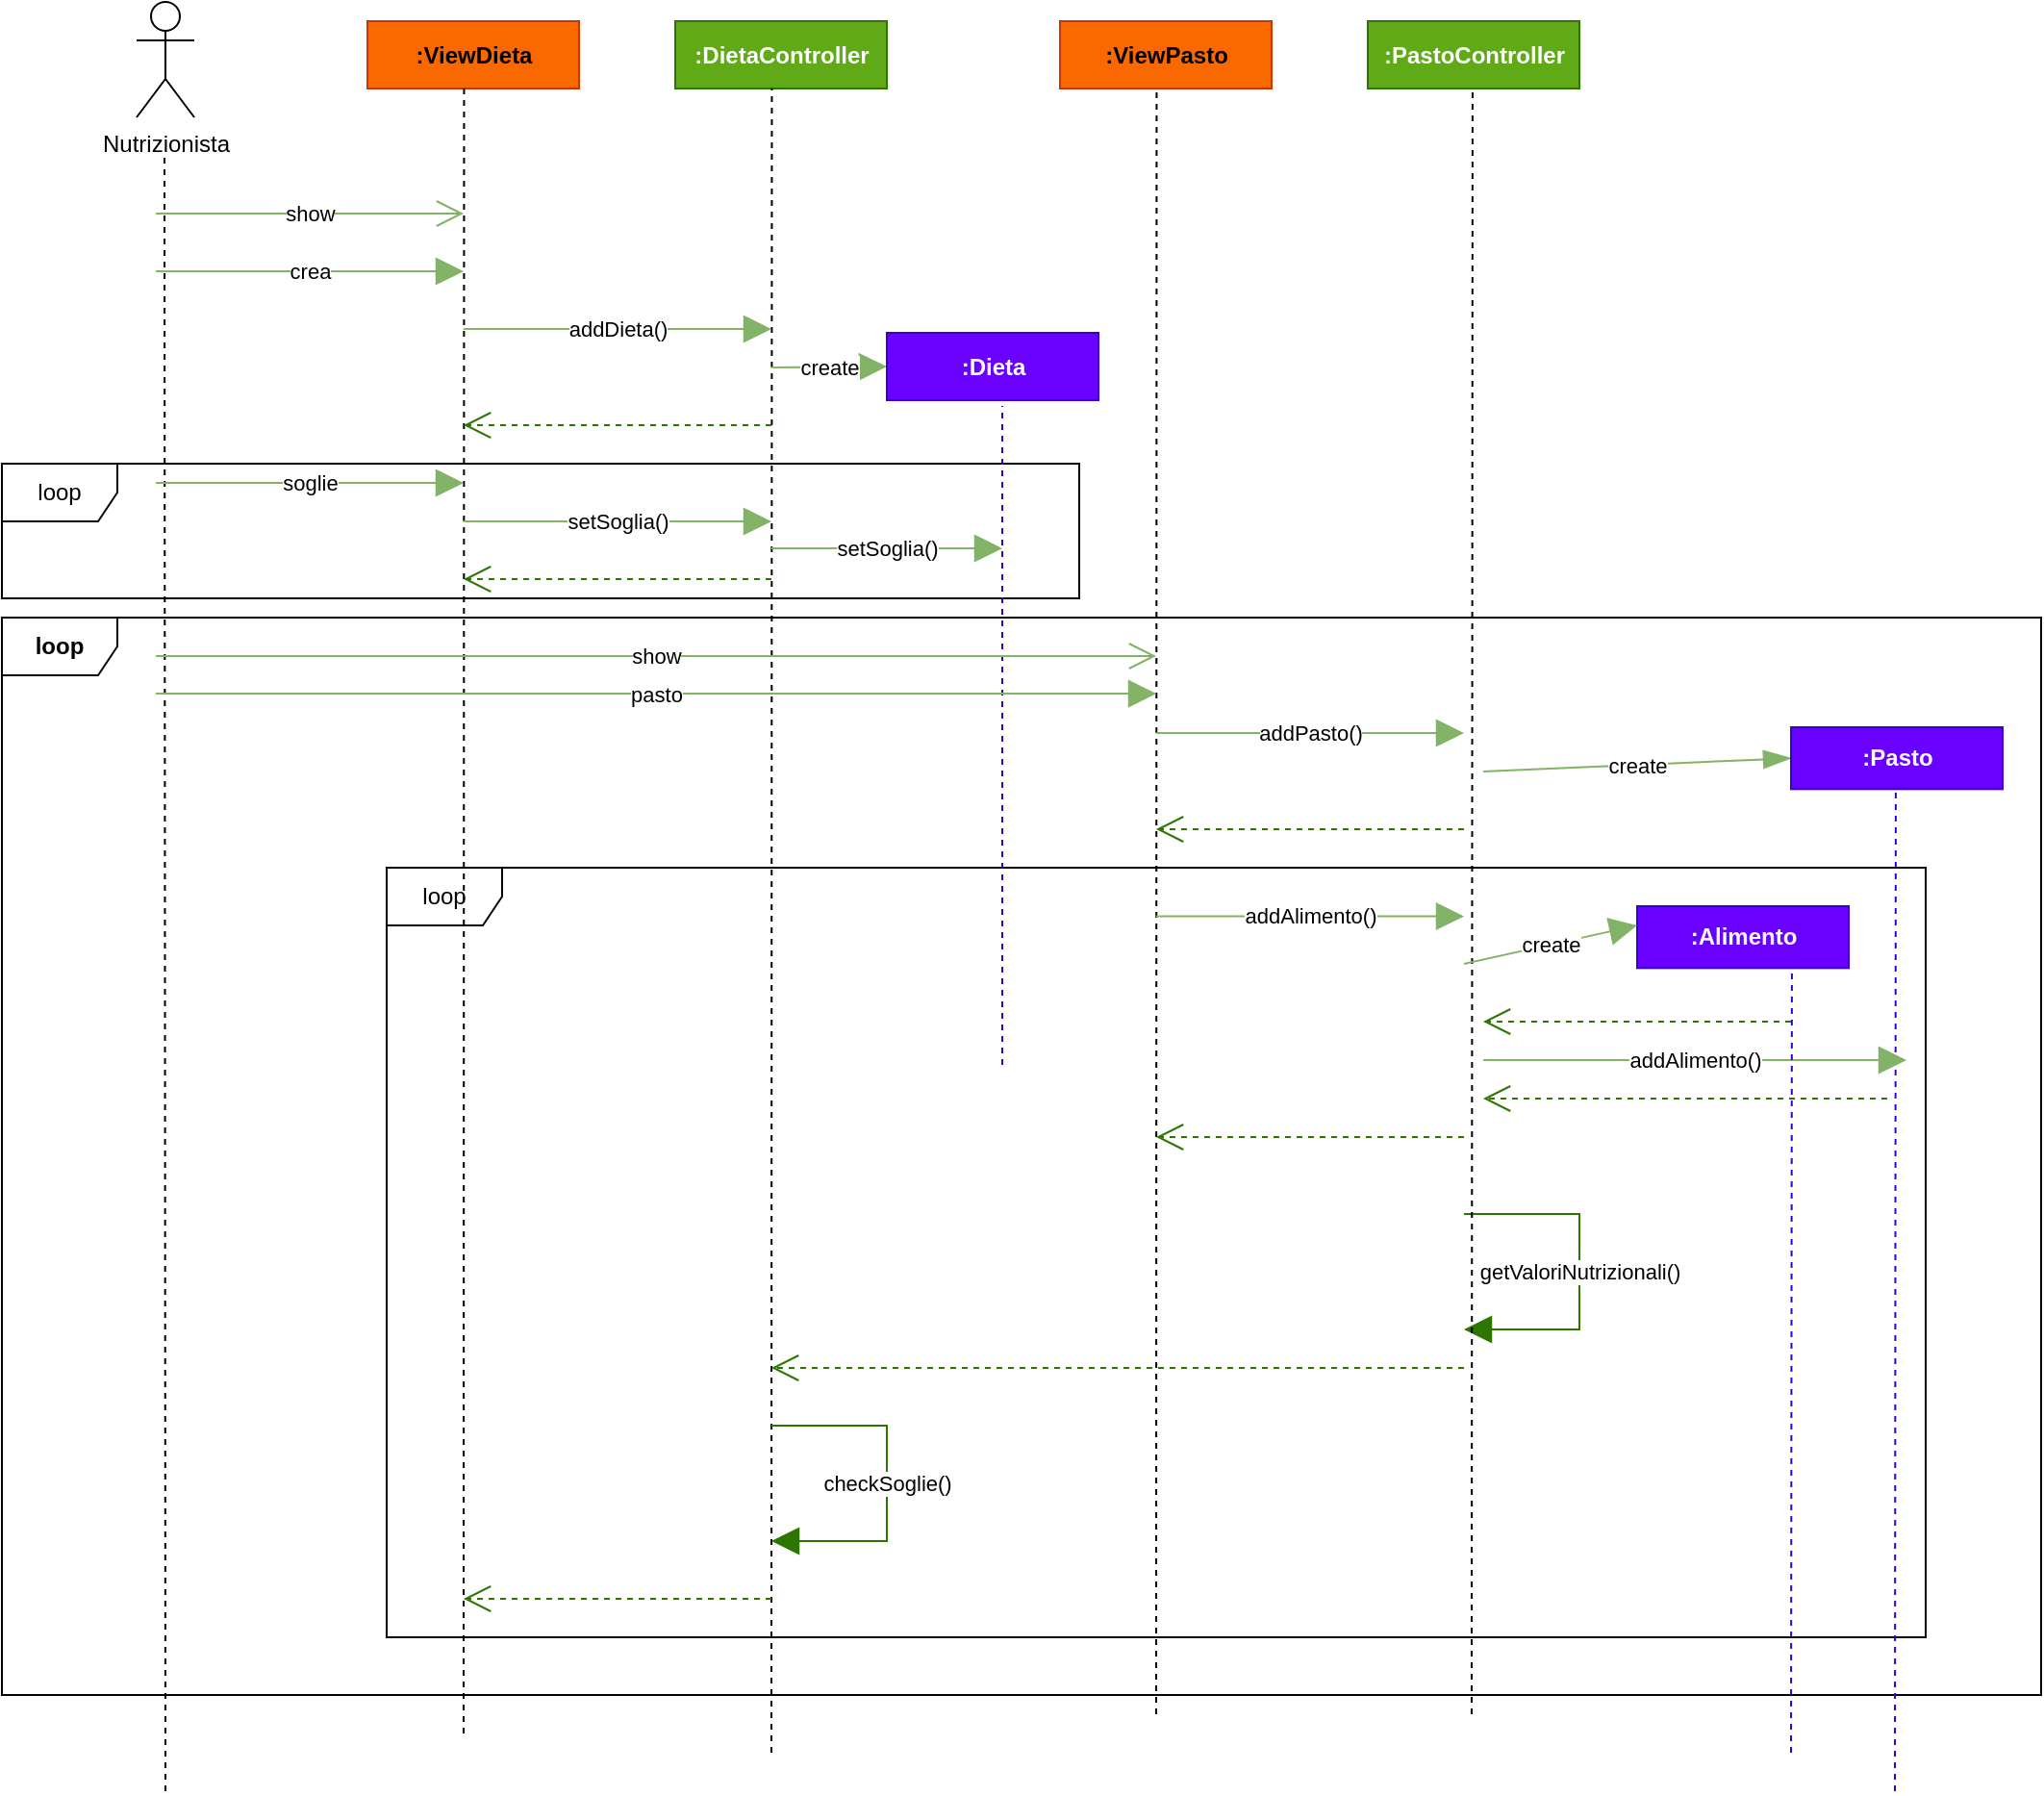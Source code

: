 <mxfile version="18.1.2" type="device"><diagram id="nw5ULXrUQ1SiDUT6F8Qa" name="Page-1"><mxGraphModel dx="1329" dy="731" grid="1" gridSize="10" guides="1" tooltips="1" connect="1" arrows="1" fold="1" page="1" pageScale="1" pageWidth="1169" pageHeight="827" math="0" shadow="0"><root><mxCell id="0"/><mxCell id="1" parent="0"/><mxCell id="p5ULcsrQy6wT6xWlHMkQ-46" value="loop" style="shape=umlFrame;whiteSpace=wrap;html=1;" parent="1" vertex="1"><mxGeometry x="40" y="350" width="560" height="70" as="geometry"/></mxCell><mxCell id="p5ULcsrQy6wT6xWlHMkQ-45" value="loop" style="shape=umlFrame;whiteSpace=wrap;html=1;fontStyle=1" parent="1" vertex="1"><mxGeometry x="40" y="430" width="1060" height="560" as="geometry"/></mxCell><mxCell id="p5ULcsrQy6wT6xWlHMkQ-33" value="loop" style="shape=umlFrame;whiteSpace=wrap;html=1;" parent="1" vertex="1"><mxGeometry x="240" y="560" width="800" height="400" as="geometry"/></mxCell><mxCell id="p5ULcsrQy6wT6xWlHMkQ-1" value="Nutrizionista" style="shape=umlActor;verticalLabelPosition=bottom;verticalAlign=top;html=1;outlineConnect=0;" parent="1" vertex="1"><mxGeometry x="110" y="110" width="30" height="60" as="geometry"/></mxCell><mxCell id="p5ULcsrQy6wT6xWlHMkQ-2" value="" style="endArrow=none;html=1;rounded=0;dashed=1;" parent="1" edge="1"><mxGeometry width="50" height="50" relative="1" as="geometry"><mxPoint x="125" y="1040" as="sourcePoint"/><mxPoint x="124.5" y="190" as="targetPoint"/></mxGeometry></mxCell><mxCell id="p5ULcsrQy6wT6xWlHMkQ-3" value="&lt;b&gt;:ViewDieta&lt;/b&gt;" style="html=1;fillColor=#fa6800;fontColor=#000000;strokeColor=#C73500;" parent="1" vertex="1"><mxGeometry x="230" y="120" width="110" height="35" as="geometry"/></mxCell><mxCell id="p5ULcsrQy6wT6xWlHMkQ-4" value="" style="endArrow=none;html=1;rounded=0;dashed=1;" parent="1" edge="1"><mxGeometry width="50" height="50" relative="1" as="geometry"><mxPoint x="280" y="1010" as="sourcePoint"/><mxPoint x="280.23" y="155" as="targetPoint"/></mxGeometry></mxCell><mxCell id="p5ULcsrQy6wT6xWlHMkQ-6" value="show" style="endArrow=open;endSize=12;html=1;rounded=0;fillColor=#d5e8d4;gradientColor=#97d077;strokeColor=#82b366;" parent="1" edge="1"><mxGeometry width="160" relative="1" as="geometry"><mxPoint x="120" y="220" as="sourcePoint"/><mxPoint x="280" y="220" as="targetPoint"/></mxGeometry></mxCell><mxCell id="p5ULcsrQy6wT6xWlHMkQ-7" value="crea" style="endArrow=block;endSize=12;html=1;rounded=0;fillColor=#d5e8d4;gradientColor=#97d077;strokeColor=#82b366;endFill=1;" parent="1" edge="1"><mxGeometry width="160" relative="1" as="geometry"><mxPoint x="120" y="250" as="sourcePoint"/><mxPoint x="280" y="250" as="targetPoint"/></mxGeometry></mxCell><mxCell id="p5ULcsrQy6wT6xWlHMkQ-8" value="&lt;b&gt;:DietaController&lt;/b&gt;" style="html=1;fillColor=#60a917;fontColor=#ffffff;strokeColor=#2D7600;" parent="1" vertex="1"><mxGeometry x="390" y="120" width="110" height="35" as="geometry"/></mxCell><mxCell id="p5ULcsrQy6wT6xWlHMkQ-9" value="" style="endArrow=none;html=1;rounded=0;dashed=1;" parent="1" edge="1"><mxGeometry width="50" height="50" relative="1" as="geometry"><mxPoint x="440" y="1020" as="sourcePoint"/><mxPoint x="440.23" y="155" as="targetPoint"/></mxGeometry></mxCell><mxCell id="p5ULcsrQy6wT6xWlHMkQ-10" value="addDieta()" style="endArrow=block;endSize=12;html=1;rounded=0;fillColor=#d5e8d4;gradientColor=#97d077;strokeColor=#82b366;endFill=1;" parent="1" edge="1"><mxGeometry width="160" relative="1" as="geometry"><mxPoint x="280" y="280" as="sourcePoint"/><mxPoint x="440" y="280" as="targetPoint"/></mxGeometry></mxCell><mxCell id="p5ULcsrQy6wT6xWlHMkQ-11" value="create" style="endArrow=block;endSize=12;html=1;rounded=0;fillColor=#d5e8d4;gradientColor=#97d077;strokeColor=#82b366;entryX=0;entryY=0.5;entryDx=0;entryDy=0;endFill=1;" parent="1" target="p5ULcsrQy6wT6xWlHMkQ-12" edge="1"><mxGeometry width="160" relative="1" as="geometry"><mxPoint x="440" y="300" as="sourcePoint"/><mxPoint x="580" y="270" as="targetPoint"/></mxGeometry></mxCell><mxCell id="p5ULcsrQy6wT6xWlHMkQ-12" value="&lt;b&gt;:Dieta&lt;/b&gt;" style="html=1;fillColor=#6a00ff;fontColor=#ffffff;strokeColor=#3700CC;" parent="1" vertex="1"><mxGeometry x="500" y="282" width="110" height="35" as="geometry"/></mxCell><mxCell id="p5ULcsrQy6wT6xWlHMkQ-13" value="" style="endArrow=open;endFill=1;endSize=12;html=1;rounded=0;fillColor=#60a917;strokeColor=#2D7600;dashed=1;" parent="1" edge="1"><mxGeometry width="160" relative="1" as="geometry"><mxPoint x="440" y="330" as="sourcePoint"/><mxPoint x="280" y="330" as="targetPoint"/></mxGeometry></mxCell><mxCell id="p5ULcsrQy6wT6xWlHMkQ-17" value="setSoglia()" style="endArrow=block;endSize=12;html=1;rounded=0;fillColor=#d5e8d4;gradientColor=#97d077;strokeColor=#82b366;endFill=1;" parent="1" edge="1"><mxGeometry width="160" relative="1" as="geometry"><mxPoint x="280" y="380" as="sourcePoint"/><mxPoint x="440" y="380" as="targetPoint"/></mxGeometry></mxCell><mxCell id="p5ULcsrQy6wT6xWlHMkQ-18" value="" style="endArrow=open;endFill=1;endSize=12;html=1;rounded=0;fillColor=#60a917;strokeColor=#2D7600;dashed=1;" parent="1" edge="1"><mxGeometry width="160" relative="1" as="geometry"><mxPoint x="440" y="410" as="sourcePoint"/><mxPoint x="280" y="410" as="targetPoint"/></mxGeometry></mxCell><mxCell id="p5ULcsrQy6wT6xWlHMkQ-21" value="" style="endArrow=none;html=1;rounded=0;dashed=1;fillColor=#6a00ff;strokeColor=#3700CC;" parent="1" edge="1"><mxGeometry width="50" height="50" relative="1" as="geometry"><mxPoint x="560" y="662.5" as="sourcePoint"/><mxPoint x="560" y="320" as="targetPoint"/></mxGeometry></mxCell><mxCell id="p5ULcsrQy6wT6xWlHMkQ-24" value="setSoglia()" style="endArrow=block;endSize=12;html=1;rounded=0;fillColor=#d5e8d4;gradientColor=#97d077;strokeColor=#82b366;endFill=1;" parent="1" edge="1"><mxGeometry width="160" relative="1" as="geometry"><mxPoint x="440" y="394" as="sourcePoint"/><mxPoint x="560" y="394" as="targetPoint"/></mxGeometry></mxCell><mxCell id="p5ULcsrQy6wT6xWlHMkQ-25" value="create" style="endArrow=blockThin;endSize=12;html=1;rounded=0;fillColor=#d5e8d4;gradientColor=#97d077;strokeColor=#82b366;entryX=0;entryY=0.5;entryDx=0;entryDy=0;endFill=1;" parent="1" target="p5ULcsrQy6wT6xWlHMkQ-26" edge="1"><mxGeometry width="160" relative="1" as="geometry"><mxPoint x="810" y="510" as="sourcePoint"/><mxPoint x="800" y="470" as="targetPoint"/></mxGeometry></mxCell><mxCell id="p5ULcsrQy6wT6xWlHMkQ-14" value="&lt;b&gt;:PastoController&lt;/b&gt;" style="html=1;fillColor=#60a917;fontColor=#ffffff;strokeColor=#2D7600;" parent="1" vertex="1"><mxGeometry x="750" y="120" width="110" height="35" as="geometry"/></mxCell><mxCell id="p5ULcsrQy6wT6xWlHMkQ-30" value="&lt;b&gt;:ViewPasto&lt;/b&gt;" style="html=1;fillColor=#fa6800;fontColor=#000000;strokeColor=#C73500;" parent="1" vertex="1"><mxGeometry x="590" y="120" width="110" height="35" as="geometry"/></mxCell><mxCell id="p5ULcsrQy6wT6xWlHMkQ-31" value="" style="endArrow=none;html=1;rounded=0;dashed=1;" parent="1" edge="1"><mxGeometry width="50" height="50" relative="1" as="geometry"><mxPoint x="640" y="1000" as="sourcePoint"/><mxPoint x="640.23" y="155" as="targetPoint"/></mxGeometry></mxCell><mxCell id="p5ULcsrQy6wT6xWlHMkQ-32" value="show" style="endArrow=open;endSize=12;html=1;rounded=0;fillColor=#d5e8d4;gradientColor=#97d077;strokeColor=#82b366;" parent="1" edge="1"><mxGeometry width="160" relative="1" as="geometry"><mxPoint x="120" y="450" as="sourcePoint"/><mxPoint x="640" y="450" as="targetPoint"/></mxGeometry></mxCell><mxCell id="p5ULcsrQy6wT6xWlHMkQ-35" value="addAlimento()" style="endArrow=block;endSize=12;html=1;rounded=0;fillColor=#d5e8d4;gradientColor=#97d077;strokeColor=#82b366;endFill=1;" parent="1" edge="1"><mxGeometry width="160" relative="1" as="geometry"><mxPoint x="640" y="585.25" as="sourcePoint"/><mxPoint x="800" y="585.25" as="targetPoint"/></mxGeometry></mxCell><mxCell id="p5ULcsrQy6wT6xWlHMkQ-37" value="soglie" style="endArrow=block;endSize=12;html=1;rounded=0;fillColor=#d5e8d4;gradientColor=#97d077;strokeColor=#82b366;endFill=1;" parent="1" edge="1"><mxGeometry width="160" relative="1" as="geometry"><mxPoint x="120" y="360" as="sourcePoint"/><mxPoint x="280" y="360" as="targetPoint"/></mxGeometry></mxCell><mxCell id="p5ULcsrQy6wT6xWlHMkQ-41" value="getValoriNutrizionali()" style="endArrow=block;endFill=1;endSize=12;html=1;rounded=0;fillColor=#60a917;strokeColor=#2D7600;" parent="1" edge="1"><mxGeometry width="160" relative="1" as="geometry"><mxPoint x="800" y="740.0" as="sourcePoint"/><mxPoint x="800" y="800" as="targetPoint"/><Array as="points"><mxPoint x="860" y="740"/><mxPoint x="860" y="800"/></Array></mxGeometry></mxCell><mxCell id="p5ULcsrQy6wT6xWlHMkQ-42" value="" style="endArrow=open;endFill=1;endSize=12;html=1;rounded=0;fillColor=#60a917;strokeColor=#2D7600;dashed=1;" parent="1" edge="1"><mxGeometry width="160" relative="1" as="geometry"><mxPoint x="440" y="940.0" as="sourcePoint"/><mxPoint x="280" y="940.0" as="targetPoint"/></mxGeometry></mxCell><mxCell id="p5ULcsrQy6wT6xWlHMkQ-47" value="pasto" style="endArrow=block;endSize=12;html=1;rounded=0;fillColor=#d5e8d4;gradientColor=#97d077;strokeColor=#82b366;endFill=1;" parent="1" edge="1"><mxGeometry width="160" relative="1" as="geometry"><mxPoint x="120" y="469.52" as="sourcePoint"/><mxPoint x="640" y="469.52" as="targetPoint"/></mxGeometry></mxCell><mxCell id="p5ULcsrQy6wT6xWlHMkQ-15" value="" style="endArrow=none;html=1;rounded=0;dashed=1;" parent="1" edge="1"><mxGeometry width="50" height="50" relative="1" as="geometry"><mxPoint x="804" y="1000" as="sourcePoint"/><mxPoint x="804.46" y="155" as="targetPoint"/></mxGeometry></mxCell><mxCell id="p5ULcsrQy6wT6xWlHMkQ-16" value="addPasto()" style="endArrow=block;endSize=12;html=1;rounded=0;fillColor=#d5e8d4;gradientColor=#97d077;strokeColor=#82b366;endFill=1;" parent="1" edge="1"><mxGeometry width="160" relative="1" as="geometry"><mxPoint x="640" y="490" as="sourcePoint"/><mxPoint x="800" y="490" as="targetPoint"/></mxGeometry></mxCell><mxCell id="p5ULcsrQy6wT6xWlHMkQ-34" value="" style="endArrow=open;endFill=1;endSize=12;html=1;rounded=0;fillColor=#60a917;strokeColor=#2D7600;dashed=1;" parent="1" edge="1"><mxGeometry width="160" relative="1" as="geometry"><mxPoint x="800" y="540" as="sourcePoint"/><mxPoint x="640" y="540" as="targetPoint"/></mxGeometry></mxCell><mxCell id="p5ULcsrQy6wT6xWlHMkQ-40" value="" style="endArrow=open;endFill=1;endSize=12;html=1;rounded=0;fillColor=#60a917;strokeColor=#2D7600;dashed=1;" parent="1" edge="1"><mxGeometry width="160" relative="1" as="geometry"><mxPoint x="800" y="700" as="sourcePoint"/><mxPoint x="640" y="700" as="targetPoint"/><Array as="points"><mxPoint x="710" y="700"/></Array></mxGeometry></mxCell><mxCell id="p5ULcsrQy6wT6xWlHMkQ-49" value="" style="endArrow=open;endFill=1;endSize=12;html=1;rounded=0;fillColor=#60a917;strokeColor=#2D7600;dashed=1;" parent="1" edge="1"><mxGeometry width="160" relative="1" as="geometry"><mxPoint x="800" y="820" as="sourcePoint"/><mxPoint x="440" y="820" as="targetPoint"/><Array as="points"><mxPoint x="710" y="820"/></Array></mxGeometry></mxCell><mxCell id="p5ULcsrQy6wT6xWlHMkQ-50" value="checkSoglie()" style="endArrow=block;endFill=1;endSize=12;html=1;rounded=0;fillColor=#60a917;strokeColor=#2D7600;" parent="1" edge="1"><mxGeometry width="160" relative="1" as="geometry"><mxPoint x="440" y="850" as="sourcePoint"/><mxPoint x="440" y="910" as="targetPoint"/><Array as="points"><mxPoint x="500" y="850"/><mxPoint x="500" y="910"/></Array></mxGeometry></mxCell><mxCell id="p5ULcsrQy6wT6xWlHMkQ-26" value="&lt;b&gt;:Pasto&lt;/b&gt;" style="html=1;fillColor=#6a00ff;fontColor=#ffffff;strokeColor=#3700CC;" parent="1" vertex="1"><mxGeometry x="970" y="487" width="110" height="32.162" as="geometry"/></mxCell><mxCell id="p5ULcsrQy6wT6xWlHMkQ-27" value="" style="endArrow=none;html=1;rounded=0;dashed=1;fillColor=#6a00ff;strokeColor=#3700CC;" parent="1" edge="1"><mxGeometry width="50" height="50" relative="1" as="geometry"><mxPoint x="1024" y="1040" as="sourcePoint"/><mxPoint x="1024.46" y="519.162" as="targetPoint"/></mxGeometry></mxCell><mxCell id="p5ULcsrQy6wT6xWlHMkQ-43" value="addAlimento()" style="endArrow=block;endSize=12;html=1;rounded=0;fillColor=#d5e8d4;gradientColor=#97d077;strokeColor=#82b366;endFill=1;" parent="1" edge="1"><mxGeometry width="160" relative="1" as="geometry"><mxPoint x="810" y="660" as="sourcePoint"/><mxPoint x="1030" y="660" as="targetPoint"/></mxGeometry></mxCell><mxCell id="p5ULcsrQy6wT6xWlHMkQ-44" value="" style="endArrow=open;endFill=1;endSize=12;html=1;rounded=0;fillColor=#60a917;strokeColor=#2D7600;dashed=1;" parent="1" edge="1"><mxGeometry width="160" relative="1" as="geometry"><mxPoint x="1020" y="680" as="sourcePoint"/><mxPoint x="810" y="680" as="targetPoint"/></mxGeometry></mxCell><mxCell id="50PWWkaZkTPxN9mileT5-2" value="&lt;b&gt;:Alimento&lt;/b&gt;" style="html=1;fillColor=#6a00ff;fontColor=#ffffff;strokeColor=#3700CC;" parent="1" vertex="1"><mxGeometry x="890" y="580" width="110" height="32.162" as="geometry"/></mxCell><mxCell id="50PWWkaZkTPxN9mileT5-3" value="" style="endArrow=none;html=1;rounded=0;dashed=1;fillColor=#6a00ff;strokeColor=#3700CC;" parent="1" edge="1"><mxGeometry width="50" height="50" relative="1" as="geometry"><mxPoint x="970" y="1020" as="sourcePoint"/><mxPoint x="970.46" y="612.162" as="targetPoint"/></mxGeometry></mxCell><mxCell id="50PWWkaZkTPxN9mileT5-5" value="create" style="endArrow=block;endSize=12;html=1;rounded=0;fillColor=#d5e8d4;gradientColor=#97d077;strokeColor=#82b366;endFill=1;" parent="1" edge="1"><mxGeometry width="160" relative="1" as="geometry"><mxPoint x="800" y="610" as="sourcePoint"/><mxPoint x="890" y="590" as="targetPoint"/></mxGeometry></mxCell><mxCell id="50PWWkaZkTPxN9mileT5-6" value="" style="endArrow=open;endFill=1;endSize=12;html=1;rounded=0;fillColor=#60a917;strokeColor=#2D7600;dashed=1;" parent="1" edge="1"><mxGeometry width="160" relative="1" as="geometry"><mxPoint x="970" y="640" as="sourcePoint"/><mxPoint x="810" y="640" as="targetPoint"/><Array as="points"><mxPoint x="880" y="640"/></Array></mxGeometry></mxCell></root></mxGraphModel></diagram></mxfile>